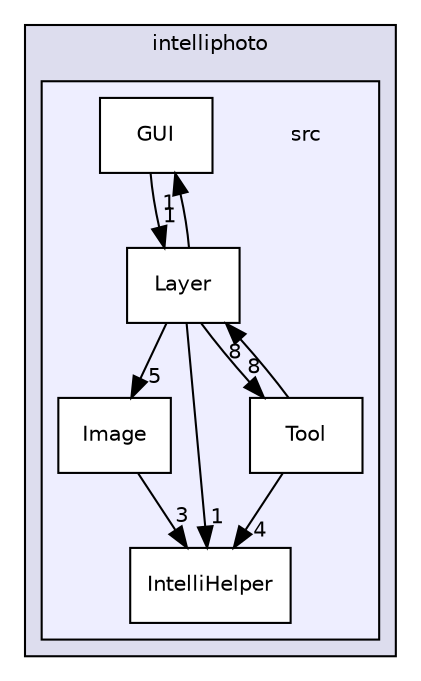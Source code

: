 digraph "intelliphoto/src" {
  compound=true
  node [ fontsize="10", fontname="Helvetica"];
  edge [ labelfontsize="10", labelfontname="Helvetica"];
  subgraph clusterdir_8db5f55022e7670536cbc9a6a1d6f01c {
    graph [ bgcolor="#ddddee", pencolor="black", label="intelliphoto" fontname="Helvetica", fontsize="10", URL="dir_8db5f55022e7670536cbc9a6a1d6f01c.html"]
  subgraph clusterdir_83a4347d11f2ba6343d546ab133722d2 {
    graph [ bgcolor="#eeeeff", pencolor="black", label="" URL="dir_83a4347d11f2ba6343d546ab133722d2.html"];
    dir_83a4347d11f2ba6343d546ab133722d2 [shape=plaintext label="src"];
    dir_5dabb14988a75c922e285f444641a133 [shape=box label="GUI" color="black" fillcolor="white" style="filled" URL="dir_5dabb14988a75c922e285f444641a133.html"];
    dir_544f9dcb748f922e4bb3be2540380bf2 [shape=box label="Image" color="black" fillcolor="white" style="filled" URL="dir_544f9dcb748f922e4bb3be2540380bf2.html"];
    dir_f50aa5156fe016a259583c412dbf440c [shape=box label="IntelliHelper" color="black" fillcolor="white" style="filled" URL="dir_f50aa5156fe016a259583c412dbf440c.html"];
    dir_e6d96184223881d115efa44ca0dfa844 [shape=box label="Layer" color="black" fillcolor="white" style="filled" URL="dir_e6d96184223881d115efa44ca0dfa844.html"];
    dir_941490de56ac122cf77df9922cbcc750 [shape=box label="Tool" color="black" fillcolor="white" style="filled" URL="dir_941490de56ac122cf77df9922cbcc750.html"];
  }
  }
  dir_544f9dcb748f922e4bb3be2540380bf2->dir_f50aa5156fe016a259583c412dbf440c [headlabel="3", labeldistance=1.5 headhref="dir_000003_000004.html"];
  dir_e6d96184223881d115efa44ca0dfa844->dir_544f9dcb748f922e4bb3be2540380bf2 [headlabel="5", labeldistance=1.5 headhref="dir_000006_000003.html"];
  dir_e6d96184223881d115efa44ca0dfa844->dir_f50aa5156fe016a259583c412dbf440c [headlabel="1", labeldistance=1.5 headhref="dir_000006_000004.html"];
  dir_e6d96184223881d115efa44ca0dfa844->dir_5dabb14988a75c922e285f444641a133 [headlabel="1", labeldistance=1.5 headhref="dir_000006_000002.html"];
  dir_e6d96184223881d115efa44ca0dfa844->dir_941490de56ac122cf77df9922cbcc750 [headlabel="8", labeldistance=1.5 headhref="dir_000006_000005.html"];
  dir_5dabb14988a75c922e285f444641a133->dir_e6d96184223881d115efa44ca0dfa844 [headlabel="1", labeldistance=1.5 headhref="dir_000002_000006.html"];
  dir_941490de56ac122cf77df9922cbcc750->dir_e6d96184223881d115efa44ca0dfa844 [headlabel="8", labeldistance=1.5 headhref="dir_000005_000006.html"];
  dir_941490de56ac122cf77df9922cbcc750->dir_f50aa5156fe016a259583c412dbf440c [headlabel="4", labeldistance=1.5 headhref="dir_000005_000004.html"];
}
